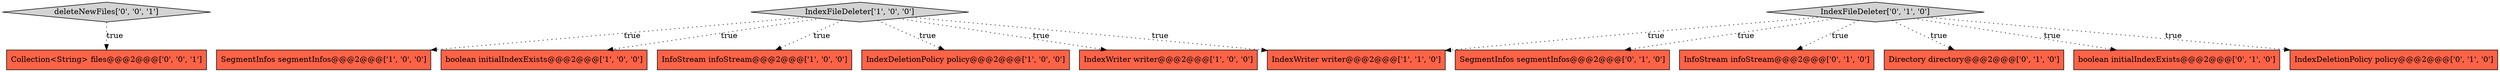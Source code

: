 digraph {
14 [style = filled, label = "Collection<String> files@@@2@@@['0', '0', '1']", fillcolor = tomato, shape = box image = "AAA0AAABBB3BBB"];
3 [style = filled, label = "SegmentInfos segmentInfos@@@2@@@['1', '0', '0']", fillcolor = tomato, shape = box image = "AAA0AAABBB1BBB"];
0 [style = filled, label = "IndexFileDeleter['1', '0', '0']", fillcolor = lightgray, shape = diamond image = "AAA0AAABBB1BBB"];
2 [style = filled, label = "boolean initialIndexExists@@@2@@@['1', '0', '0']", fillcolor = tomato, shape = box image = "AAA0AAABBB1BBB"];
4 [style = filled, label = "InfoStream infoStream@@@2@@@['1', '0', '0']", fillcolor = tomato, shape = box image = "AAA0AAABBB1BBB"];
7 [style = filled, label = "SegmentInfos segmentInfos@@@2@@@['0', '1', '0']", fillcolor = tomato, shape = box image = "AAA0AAABBB2BBB"];
8 [style = filled, label = "IndexFileDeleter['0', '1', '0']", fillcolor = lightgray, shape = diamond image = "AAA0AAABBB2BBB"];
12 [style = filled, label = "InfoStream infoStream@@@2@@@['0', '1', '0']", fillcolor = tomato, shape = box image = "AAA0AAABBB2BBB"];
10 [style = filled, label = "Directory directory@@@2@@@['0', '1', '0']", fillcolor = tomato, shape = box image = "AAA0AAABBB2BBB"];
9 [style = filled, label = "boolean initialIndexExists@@@2@@@['0', '1', '0']", fillcolor = tomato, shape = box image = "AAA0AAABBB2BBB"];
1 [style = filled, label = "IndexDeletionPolicy policy@@@2@@@['1', '0', '0']", fillcolor = tomato, shape = box image = "AAA0AAABBB1BBB"];
6 [style = filled, label = "IndexWriter writer@@@2@@@['1', '1', '0']", fillcolor = tomato, shape = box image = "AAA0AAABBB1BBB"];
13 [style = filled, label = "deleteNewFiles['0', '0', '1']", fillcolor = lightgray, shape = diamond image = "AAA0AAABBB3BBB"];
5 [style = filled, label = "IndexWriter writer@@@2@@@['1', '0', '0']", fillcolor = tomato, shape = box image = "AAA0AAABBB1BBB"];
11 [style = filled, label = "IndexDeletionPolicy policy@@@2@@@['0', '1', '0']", fillcolor = tomato, shape = box image = "AAA0AAABBB2BBB"];
0->2 [style = dotted, label="true"];
8->10 [style = dotted, label="true"];
8->6 [style = dotted, label="true"];
0->3 [style = dotted, label="true"];
8->11 [style = dotted, label="true"];
0->4 [style = dotted, label="true"];
0->6 [style = dotted, label="true"];
0->1 [style = dotted, label="true"];
8->7 [style = dotted, label="true"];
13->14 [style = dotted, label="true"];
8->12 [style = dotted, label="true"];
0->5 [style = dotted, label="true"];
8->9 [style = dotted, label="true"];
}
